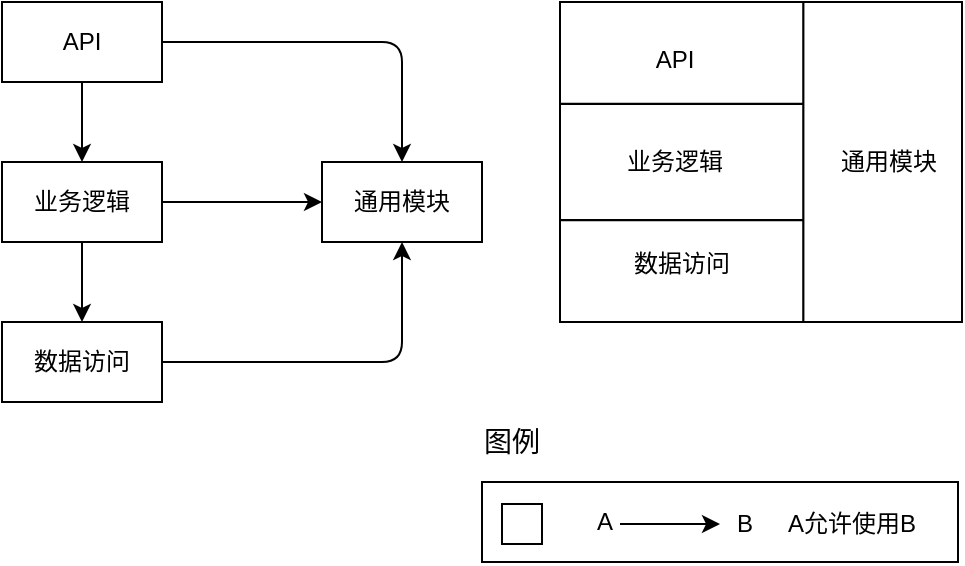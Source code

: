 <mxfile version="14.6.9" type="github">
  <diagram id="GY1wR1ctG8Jj0OJJDLwF" name="Page-1">
    <mxGraphModel dx="942" dy="624" grid="1" gridSize="10" guides="1" tooltips="1" connect="1" arrows="1" fold="1" page="1" pageScale="1" pageWidth="827" pageHeight="1169" math="0" shadow="0">
      <root>
        <mxCell id="0" />
        <mxCell id="1" parent="0" />
        <mxCell id="LX0h06062_ws_X1BhVeB-3" value="" style="edgeStyle=orthogonalEdgeStyle;rounded=0;orthogonalLoop=1;jettySize=auto;html=1;" parent="1" source="LX0h06062_ws_X1BhVeB-1" target="LX0h06062_ws_X1BhVeB-2" edge="1">
          <mxGeometry relative="1" as="geometry" />
        </mxCell>
        <mxCell id="LX0h06062_ws_X1BhVeB-1" value="API" style="rounded=0;whiteSpace=wrap;html=1;" parent="1" vertex="1">
          <mxGeometry x="40" width="80" height="40" as="geometry" />
        </mxCell>
        <mxCell id="LX0h06062_ws_X1BhVeB-6" value="" style="edgeStyle=orthogonalEdgeStyle;rounded=0;orthogonalLoop=1;jettySize=auto;html=1;" parent="1" source="LX0h06062_ws_X1BhVeB-2" target="LX0h06062_ws_X1BhVeB-4" edge="1">
          <mxGeometry relative="1" as="geometry" />
        </mxCell>
        <mxCell id="LX0h06062_ws_X1BhVeB-7" value="" style="edgeStyle=orthogonalEdgeStyle;rounded=0;orthogonalLoop=1;jettySize=auto;html=1;" parent="1" source="LX0h06062_ws_X1BhVeB-2" target="LX0h06062_ws_X1BhVeB-5" edge="1">
          <mxGeometry relative="1" as="geometry" />
        </mxCell>
        <mxCell id="LX0h06062_ws_X1BhVeB-2" value="业务逻辑" style="rounded=0;whiteSpace=wrap;html=1;" parent="1" vertex="1">
          <mxGeometry x="40" y="80" width="80" height="40" as="geometry" />
        </mxCell>
        <mxCell id="LX0h06062_ws_X1BhVeB-4" value="数据访问" style="rounded=0;whiteSpace=wrap;html=1;" parent="1" vertex="1">
          <mxGeometry x="40" y="160" width="80" height="40" as="geometry" />
        </mxCell>
        <mxCell id="LX0h06062_ws_X1BhVeB-5" value="通用模块" style="rounded=0;whiteSpace=wrap;html=1;" parent="1" vertex="1">
          <mxGeometry x="200" y="80" width="80" height="40" as="geometry" />
        </mxCell>
        <mxCell id="LX0h06062_ws_X1BhVeB-9" value="" style="edgeStyle=segmentEdgeStyle;endArrow=classic;html=1;exitX=1;exitY=0.5;exitDx=0;exitDy=0;entryX=0.5;entryY=0;entryDx=0;entryDy=0;" parent="1" source="LX0h06062_ws_X1BhVeB-1" target="LX0h06062_ws_X1BhVeB-5" edge="1">
          <mxGeometry width="50" height="50" relative="1" as="geometry">
            <mxPoint x="130" y="50" as="sourcePoint" />
            <mxPoint x="180" as="targetPoint" />
          </mxGeometry>
        </mxCell>
        <mxCell id="LX0h06062_ws_X1BhVeB-10" value="" style="edgeStyle=segmentEdgeStyle;endArrow=classic;html=1;exitX=1;exitY=0.5;exitDx=0;exitDy=0;entryX=0.5;entryY=1;entryDx=0;entryDy=0;" parent="1" source="LX0h06062_ws_X1BhVeB-4" target="LX0h06062_ws_X1BhVeB-5" edge="1">
          <mxGeometry width="50" height="50" relative="1" as="geometry">
            <mxPoint x="140" y="200" as="sourcePoint" />
            <mxPoint x="190" y="150" as="targetPoint" />
          </mxGeometry>
        </mxCell>
        <mxCell id="LX0h06062_ws_X1BhVeB-73" value="" style="group" parent="1" vertex="1" connectable="0">
          <mxGeometry x="319" width="201" height="160" as="geometry" />
        </mxCell>
        <mxCell id="LX0h06062_ws_X1BhVeB-61" value="" style="rounded=0;whiteSpace=wrap;html=1;" parent="LX0h06062_ws_X1BhVeB-73" vertex="1">
          <mxGeometry width="201" height="160" as="geometry" />
        </mxCell>
        <mxCell id="LX0h06062_ws_X1BhVeB-62" value="" style="line;strokeWidth=1.1;direction=south;html=1;perimeter=backbonePerimeter;points=[];outlineConnect=0;" parent="LX0h06062_ws_X1BhVeB-73" vertex="1">
          <mxGeometry x="116.368" width="10.579" height="160" as="geometry" />
        </mxCell>
        <mxCell id="LX0h06062_ws_X1BhVeB-63" value="" style="line;strokeWidth=1.1;html=1;perimeter=backbonePerimeter;points=[];outlineConnect=0;" parent="LX0h06062_ws_X1BhVeB-73" vertex="1">
          <mxGeometry y="43.636" width="121.658" height="14.545" as="geometry" />
        </mxCell>
        <mxCell id="LX0h06062_ws_X1BhVeB-64" value="" style="line;strokeWidth=1.1;html=1;perimeter=backbonePerimeter;points=[];outlineConnect=0;" parent="LX0h06062_ws_X1BhVeB-73" vertex="1">
          <mxGeometry y="101.818" width="121.658" height="14.545" as="geometry" />
        </mxCell>
        <mxCell id="LX0h06062_ws_X1BhVeB-65" value="API" style="text;html=1;strokeColor=none;fillColor=none;align=center;verticalAlign=middle;whiteSpace=wrap;rounded=0;" parent="LX0h06062_ws_X1BhVeB-73" vertex="1">
          <mxGeometry x="31.737" y="14.545" width="50.779" height="29.091" as="geometry" />
        </mxCell>
        <mxCell id="LX0h06062_ws_X1BhVeB-68" value="业务逻辑" style="text;html=1;strokeColor=none;fillColor=none;align=center;verticalAlign=middle;whiteSpace=wrap;rounded=0;" parent="LX0h06062_ws_X1BhVeB-73" vertex="1">
          <mxGeometry x="27.505" y="65.455" width="59.242" height="29.091" as="geometry" />
        </mxCell>
        <mxCell id="LX0h06062_ws_X1BhVeB-69" value="数据访问" style="text;html=1;strokeColor=none;fillColor=none;align=center;verticalAlign=middle;whiteSpace=wrap;rounded=0;" parent="LX0h06062_ws_X1BhVeB-73" vertex="1">
          <mxGeometry x="27.505" y="116.364" width="65.589" height="29.091" as="geometry" />
        </mxCell>
        <mxCell id="LX0h06062_ws_X1BhVeB-71" value="通用模块" style="text;html=1;strokeColor=none;fillColor=none;align=center;verticalAlign=middle;whiteSpace=wrap;rounded=0;" parent="LX0h06062_ws_X1BhVeB-73" vertex="1">
          <mxGeometry x="137.526" y="65.455" width="52.895" height="29.091" as="geometry" />
        </mxCell>
        <mxCell id="LX0h06062_ws_X1BhVeB-83" value="" style="group" parent="1" vertex="1" connectable="0">
          <mxGeometry x="280" y="210" width="238" height="70" as="geometry" />
        </mxCell>
        <mxCell id="LX0h06062_ws_X1BhVeB-74" value="" style="rounded=0;whiteSpace=wrap;html=1;fillColor=#ffffff;" parent="LX0h06062_ws_X1BhVeB-83" vertex="1">
          <mxGeometry y="30" width="238" height="40" as="geometry" />
        </mxCell>
        <mxCell id="LX0h06062_ws_X1BhVeB-76" value="图例" style="text;html=1;strokeColor=none;fillColor=none;align=center;verticalAlign=middle;whiteSpace=wrap;rounded=0;fontSize=14;" parent="LX0h06062_ws_X1BhVeB-83" vertex="1">
          <mxGeometry width="30" height="20" as="geometry" />
        </mxCell>
        <mxCell id="LX0h06062_ws_X1BhVeB-77" value="" style="whiteSpace=wrap;html=1;aspect=fixed;fillColor=#ffffff;" parent="LX0h06062_ws_X1BhVeB-83" vertex="1">
          <mxGeometry x="10" y="41" width="20" height="20" as="geometry" />
        </mxCell>
        <mxCell id="LX0h06062_ws_X1BhVeB-78" value="A" style="text;html=1;strokeColor=none;fillColor=none;align=center;verticalAlign=middle;whiteSpace=wrap;rounded=0;" parent="LX0h06062_ws_X1BhVeB-83" vertex="1">
          <mxGeometry x="53" y="40" width="17" height="20" as="geometry" />
        </mxCell>
        <mxCell id="LX0h06062_ws_X1BhVeB-79" value="B" style="text;html=1;strokeColor=none;fillColor=none;align=center;verticalAlign=middle;whiteSpace=wrap;rounded=0;" parent="LX0h06062_ws_X1BhVeB-83" vertex="1">
          <mxGeometry x="123" y="41" width="17" height="20" as="geometry" />
        </mxCell>
        <mxCell id="LX0h06062_ws_X1BhVeB-80" value="" style="endArrow=classic;html=1;exitX=1;exitY=0.5;exitDx=0;exitDy=0;" parent="LX0h06062_ws_X1BhVeB-83" edge="1">
          <mxGeometry width="50" height="50" relative="1" as="geometry">
            <mxPoint x="69" y="51" as="sourcePoint" />
            <mxPoint x="119" y="51" as="targetPoint" />
          </mxGeometry>
        </mxCell>
        <mxCell id="LX0h06062_ws_X1BhVeB-81" value="A允许使用B" style="text;html=1;strokeColor=none;fillColor=none;align=center;verticalAlign=middle;whiteSpace=wrap;rounded=0;" parent="LX0h06062_ws_X1BhVeB-83" vertex="1">
          <mxGeometry x="145" y="41" width="80" height="20" as="geometry" />
        </mxCell>
      </root>
    </mxGraphModel>
  </diagram>
</mxfile>
